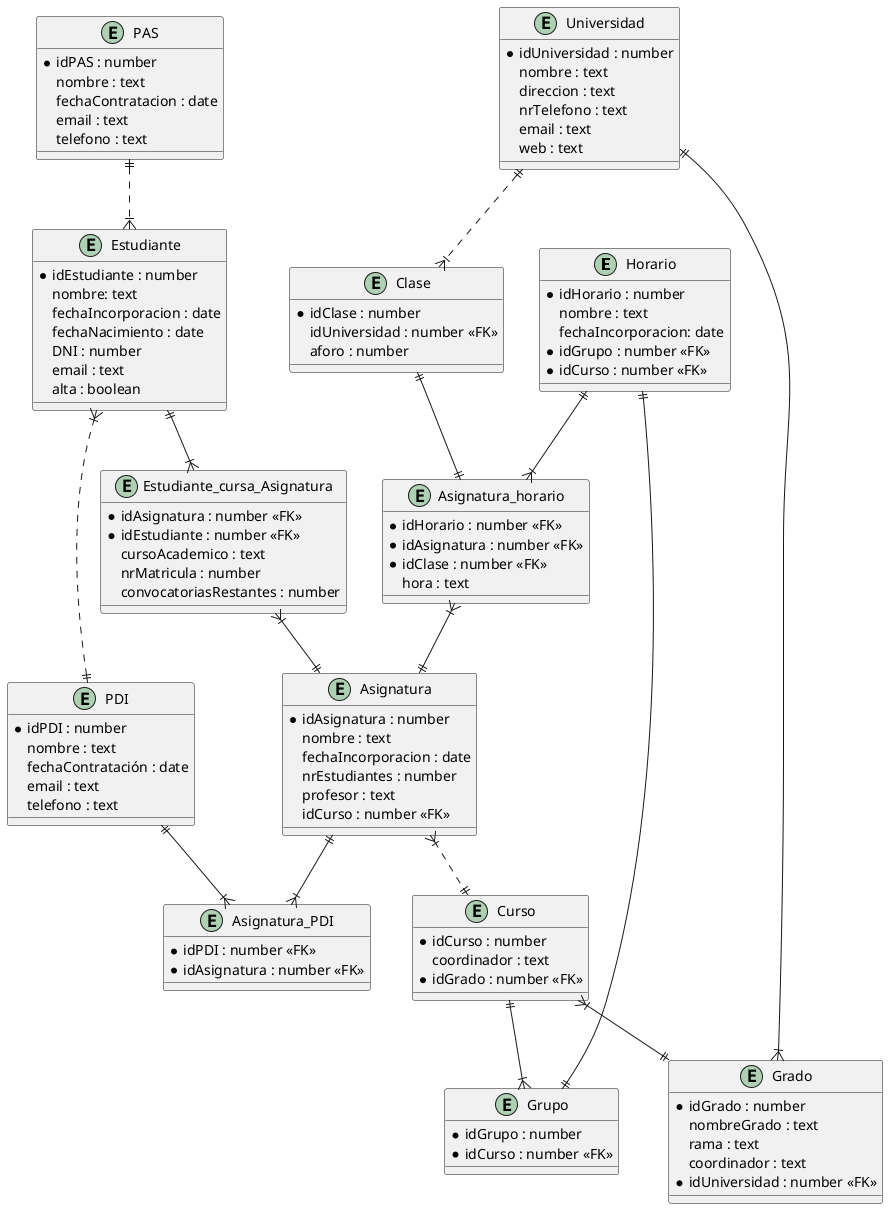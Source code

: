 @startuml supuesto1E-R

entity "Horario" as Horario{
    * idHorario : number
    nombre : text
    fechaIncorporacion: date
    * idGrupo : number <<FK>>
    * idCurso : number <<FK>>
}

entity "Estudiante" as Estudiante{
    * idEstudiante : number
    nombre: text
    fechaIncorporacion : date
    fechaNacimiento : date
    DNI : number
    email : text
    alta : boolean
}

entity "Estudiante_cursa_Asignatura" as EsAs{
    * idAsignatura : number <<FK>>
    * idEstudiante : number <<FK>>
    cursoAcademico : text
    nrMatricula : number
    convocatoriasRestantes : number
}

entity "Asignatura" as Asignatura{
    * idAsignatura : number
    nombre : text
    fechaIncorporacion : date
    nrEstudiantes : number
    profesor : text
    idCurso : number <<FK>>
}

entity "PDI" as PDI{
    * idPDI : number
    nombre : text
    fechaContratación : date
    email : text
    telefono : text
}

entity "PAS" as PAS{
    * idPAS : number
    nombre : text
    fechaContratacion : date
    email : text
    telefono : text
}

entity "Curso" as Curso{
    * idCurso : number
    coordinador : text
    * idGrado : number <<FK>>
}

entity "Grupo" as Grupo{
    * idGrupo : number
    * idCurso : number <<FK>>
}

entity "Grado" as Grado{
    * idGrado : number
    nombreGrado : text
    rama : text
    coordinador : text
    * idUniversidad : number <<FK>>
}

entity "Universidad" as Universidad{
    * idUniversidad : number
    nombre : text
    direccion : text
    nrTelefono : text
    email : text
    web : text
}

entity "Asignatura_horario" as AsHor{
    * idHorario : number <<FK>>
    * idAsignatura : number <<FK>>
    * idClase : number <<FK>>
    hora : text
}

entity "Clase" as Clase{
    * idClase : number
    idUniversidad : number <<FK>>
    aforo : number
}

entity "Asignatura_PDI" as AsPDI{
    * idPDI : number <<FK>>
    * idAsignatura : number <<FK>>
}

PAS ||..|{ Estudiante
Estudiante }|..|| PDI

Estudiante ||--|{ EsAs
EsAs }|--|| Asignatura

Asignatura }|..|| Curso

Curso }|--|| Grado

Universidad ||--|{ Grado

Curso ||--|{ Grupo

Grupo ||--|| Horario

Horario ||--|{ AsHor
AsHor }|--|| Asignatura

Universidad ||..|{ Clase
Clase ||--|| AsHor

Asignatura ||--|{ AsPDI
PDI ||--|{ AsPDI



















@enduml